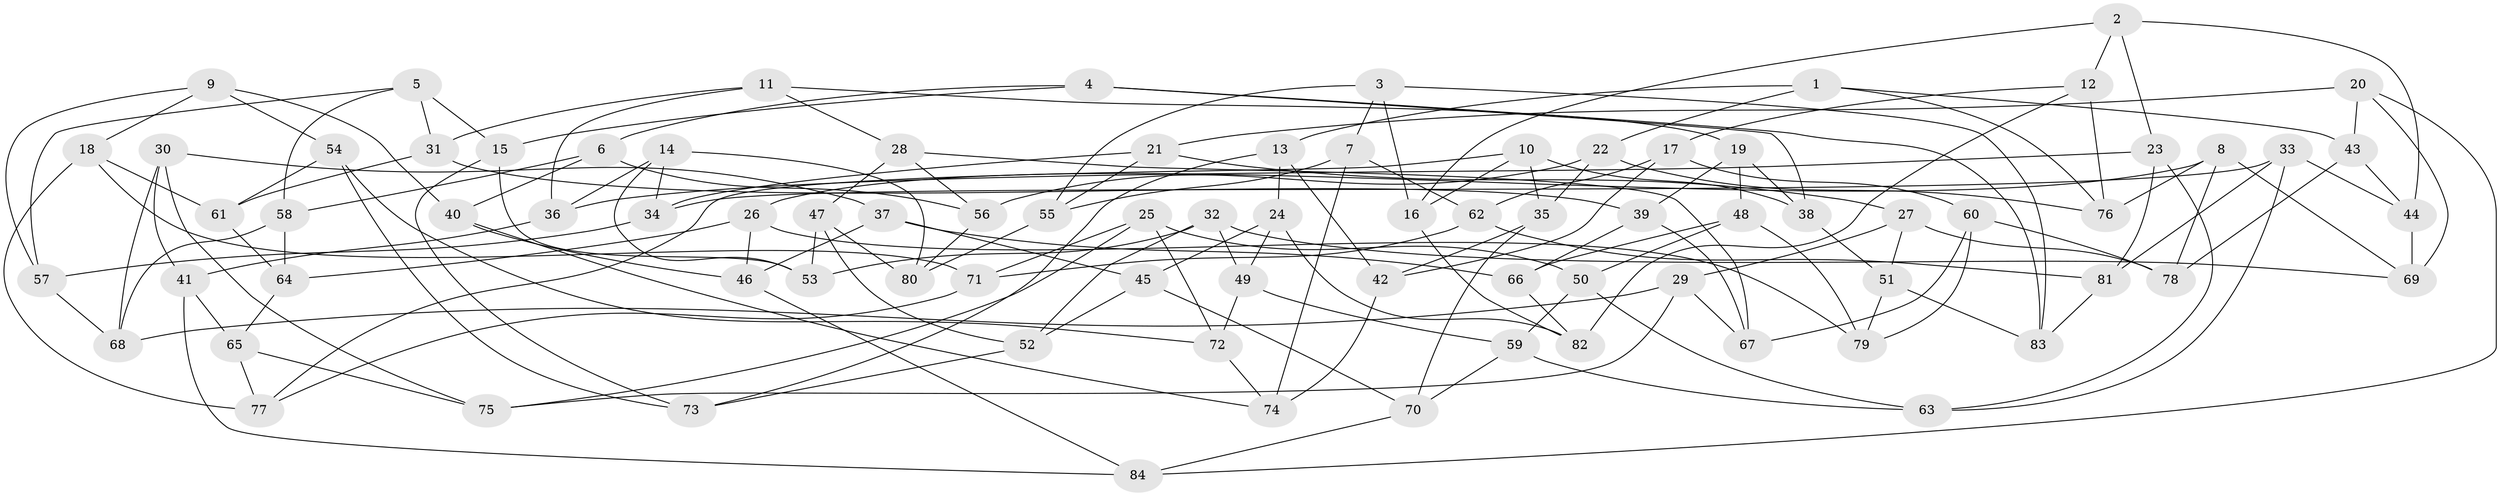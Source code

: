 // Generated by graph-tools (version 1.1) at 2025/50/03/09/25 03:50:43]
// undirected, 84 vertices, 168 edges
graph export_dot {
graph [start="1"]
  node [color=gray90,style=filled];
  1;
  2;
  3;
  4;
  5;
  6;
  7;
  8;
  9;
  10;
  11;
  12;
  13;
  14;
  15;
  16;
  17;
  18;
  19;
  20;
  21;
  22;
  23;
  24;
  25;
  26;
  27;
  28;
  29;
  30;
  31;
  32;
  33;
  34;
  35;
  36;
  37;
  38;
  39;
  40;
  41;
  42;
  43;
  44;
  45;
  46;
  47;
  48;
  49;
  50;
  51;
  52;
  53;
  54;
  55;
  56;
  57;
  58;
  59;
  60;
  61;
  62;
  63;
  64;
  65;
  66;
  67;
  68;
  69;
  70;
  71;
  72;
  73;
  74;
  75;
  76;
  77;
  78;
  79;
  80;
  81;
  82;
  83;
  84;
  1 -- 22;
  1 -- 13;
  1 -- 76;
  1 -- 43;
  2 -- 12;
  2 -- 23;
  2 -- 44;
  2 -- 16;
  3 -- 16;
  3 -- 55;
  3 -- 83;
  3 -- 7;
  4 -- 83;
  4 -- 6;
  4 -- 38;
  4 -- 15;
  5 -- 58;
  5 -- 15;
  5 -- 31;
  5 -- 57;
  6 -- 40;
  6 -- 58;
  6 -- 56;
  7 -- 74;
  7 -- 62;
  7 -- 55;
  8 -- 76;
  8 -- 69;
  8 -- 78;
  8 -- 26;
  9 -- 57;
  9 -- 54;
  9 -- 40;
  9 -- 18;
  10 -- 38;
  10 -- 16;
  10 -- 35;
  10 -- 77;
  11 -- 28;
  11 -- 19;
  11 -- 31;
  11 -- 36;
  12 -- 82;
  12 -- 76;
  12 -- 17;
  13 -- 24;
  13 -- 42;
  13 -- 73;
  14 -- 34;
  14 -- 80;
  14 -- 36;
  14 -- 53;
  15 -- 53;
  15 -- 73;
  16 -- 82;
  17 -- 60;
  17 -- 62;
  17 -- 42;
  18 -- 71;
  18 -- 61;
  18 -- 77;
  19 -- 48;
  19 -- 39;
  19 -- 38;
  20 -- 84;
  20 -- 69;
  20 -- 21;
  20 -- 43;
  21 -- 55;
  21 -- 27;
  21 -- 34;
  22 -- 35;
  22 -- 56;
  22 -- 76;
  23 -- 63;
  23 -- 81;
  23 -- 36;
  24 -- 49;
  24 -- 82;
  24 -- 45;
  25 -- 50;
  25 -- 72;
  25 -- 71;
  25 -- 75;
  26 -- 64;
  26 -- 46;
  26 -- 79;
  27 -- 51;
  27 -- 78;
  27 -- 29;
  28 -- 47;
  28 -- 67;
  28 -- 56;
  29 -- 68;
  29 -- 67;
  29 -- 75;
  30 -- 41;
  30 -- 37;
  30 -- 75;
  30 -- 68;
  31 -- 39;
  31 -- 61;
  32 -- 52;
  32 -- 49;
  32 -- 69;
  32 -- 53;
  33 -- 44;
  33 -- 34;
  33 -- 81;
  33 -- 63;
  34 -- 57;
  35 -- 70;
  35 -- 42;
  36 -- 41;
  37 -- 46;
  37 -- 66;
  37 -- 45;
  38 -- 51;
  39 -- 67;
  39 -- 66;
  40 -- 74;
  40 -- 46;
  41 -- 84;
  41 -- 65;
  42 -- 74;
  43 -- 44;
  43 -- 78;
  44 -- 69;
  45 -- 52;
  45 -- 70;
  46 -- 84;
  47 -- 53;
  47 -- 52;
  47 -- 80;
  48 -- 79;
  48 -- 66;
  48 -- 50;
  49 -- 59;
  49 -- 72;
  50 -- 59;
  50 -- 63;
  51 -- 83;
  51 -- 79;
  52 -- 73;
  54 -- 73;
  54 -- 72;
  54 -- 61;
  55 -- 80;
  56 -- 80;
  57 -- 68;
  58 -- 68;
  58 -- 64;
  59 -- 70;
  59 -- 63;
  60 -- 78;
  60 -- 79;
  60 -- 67;
  61 -- 64;
  62 -- 71;
  62 -- 81;
  64 -- 65;
  65 -- 75;
  65 -- 77;
  66 -- 82;
  70 -- 84;
  71 -- 77;
  72 -- 74;
  81 -- 83;
}

